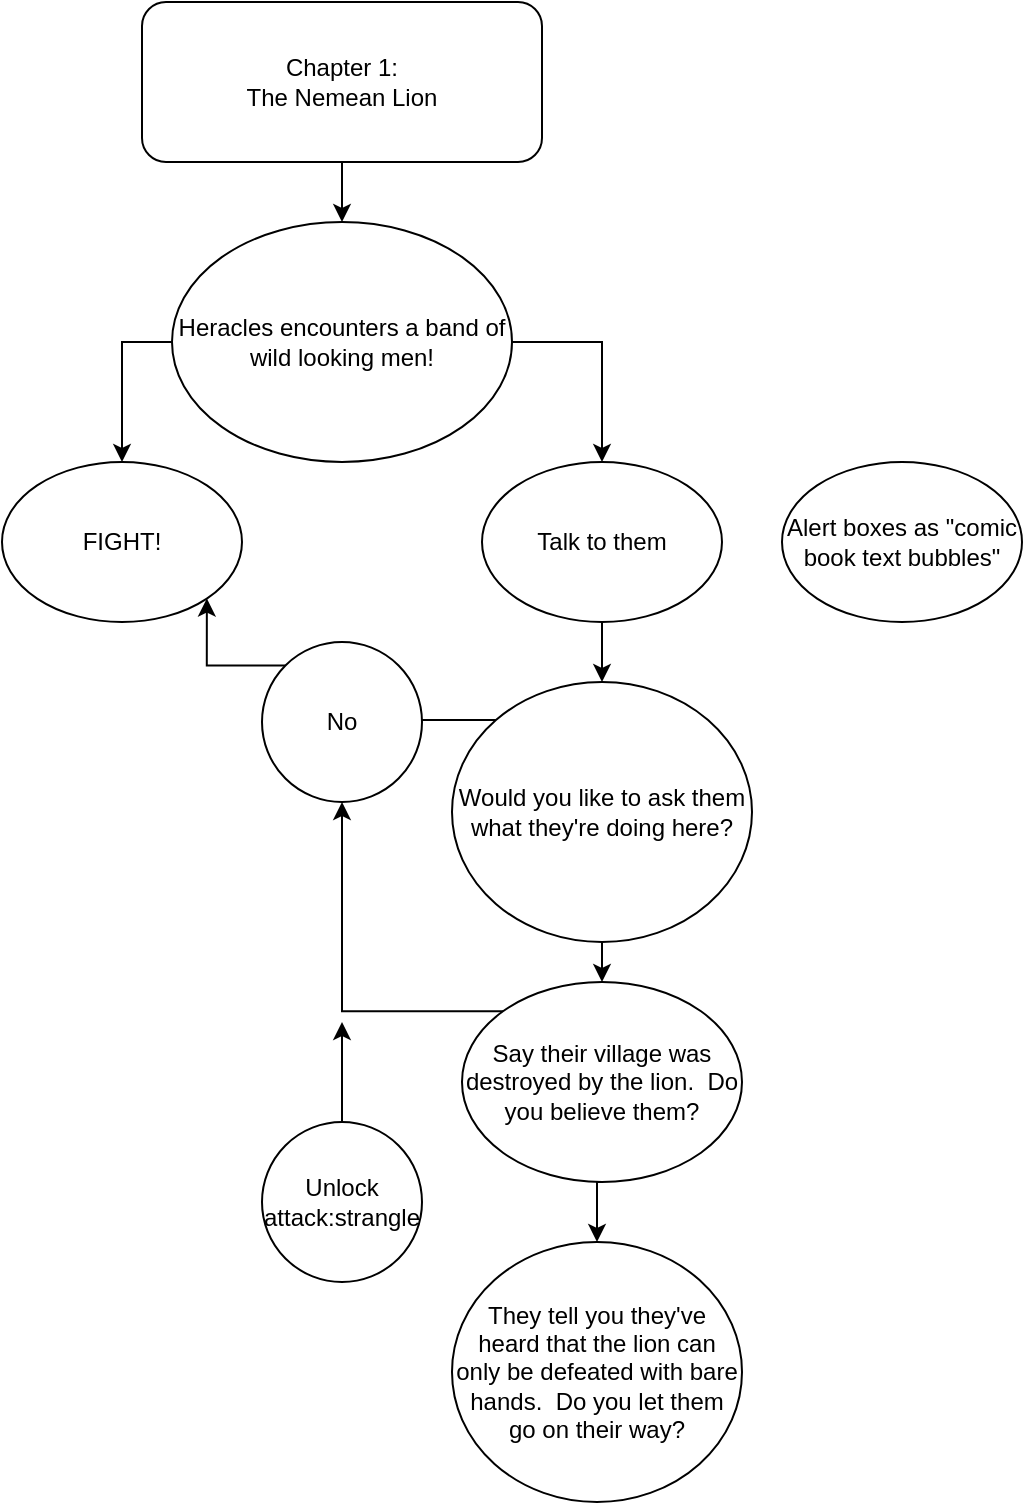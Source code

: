 <mxfile version="15.1.4" type="device"><diagram id="xruD6DCJtmpyPsk1E_74" name="Page-1"><mxGraphModel dx="782" dy="411" grid="1" gridSize="10" guides="1" tooltips="1" connect="1" arrows="1" fold="1" page="1" pageScale="1" pageWidth="850" pageHeight="1100" math="0" shadow="0"><root><mxCell id="0"/><mxCell id="1" parent="0"/><mxCell id="LHIRgGI2lpeROt6P3T2G-24" style="edgeStyle=orthogonalEdgeStyle;rounded=0;orthogonalLoop=1;jettySize=auto;html=1;exitX=0.5;exitY=1;exitDx=0;exitDy=0;" edge="1" parent="1" source="LHIRgGI2lpeROt6P3T2G-1" target="LHIRgGI2lpeROt6P3T2G-2"><mxGeometry relative="1" as="geometry"/></mxCell><mxCell id="LHIRgGI2lpeROt6P3T2G-1" value="Chapter 1:&lt;br&gt;The Nemean Lion" style="rounded=1;whiteSpace=wrap;html=1;" vertex="1" parent="1"><mxGeometry x="230" y="10" width="200" height="80" as="geometry"/></mxCell><mxCell id="LHIRgGI2lpeROt6P3T2G-26" style="edgeStyle=orthogonalEdgeStyle;rounded=0;orthogonalLoop=1;jettySize=auto;html=1;exitX=1;exitY=0.5;exitDx=0;exitDy=0;" edge="1" parent="1" source="LHIRgGI2lpeROt6P3T2G-2" target="LHIRgGI2lpeROt6P3T2G-5"><mxGeometry relative="1" as="geometry"/></mxCell><mxCell id="LHIRgGI2lpeROt6P3T2G-27" style="edgeStyle=orthogonalEdgeStyle;rounded=0;orthogonalLoop=1;jettySize=auto;html=1;exitX=0;exitY=0.5;exitDx=0;exitDy=0;" edge="1" parent="1" source="LHIRgGI2lpeROt6P3T2G-2" target="LHIRgGI2lpeROt6P3T2G-4"><mxGeometry relative="1" as="geometry"/></mxCell><mxCell id="LHIRgGI2lpeROt6P3T2G-2" value="Heracles encounters a band of wild looking men!" style="ellipse;whiteSpace=wrap;html=1;" vertex="1" parent="1"><mxGeometry x="245" y="120" width="170" height="120" as="geometry"/></mxCell><mxCell id="LHIRgGI2lpeROt6P3T2G-4" value="FIGHT!" style="ellipse;whiteSpace=wrap;html=1;" vertex="1" parent="1"><mxGeometry x="160" y="240" width="120" height="80" as="geometry"/></mxCell><mxCell id="LHIRgGI2lpeROt6P3T2G-12" style="edgeStyle=orthogonalEdgeStyle;rounded=0;orthogonalLoop=1;jettySize=auto;html=1;exitX=0.5;exitY=1;exitDx=0;exitDy=0;" edge="1" parent="1" source="LHIRgGI2lpeROt6P3T2G-5" target="LHIRgGI2lpeROt6P3T2G-7"><mxGeometry relative="1" as="geometry"/></mxCell><mxCell id="LHIRgGI2lpeROt6P3T2G-5" value="Talk to them" style="ellipse;whiteSpace=wrap;html=1;" vertex="1" parent="1"><mxGeometry x="400" y="240" width="120" height="80" as="geometry"/></mxCell><mxCell id="LHIRgGI2lpeROt6P3T2G-6" value="Alert boxes as &quot;comic book text bubbles&quot;" style="ellipse;whiteSpace=wrap;html=1;" vertex="1" parent="1"><mxGeometry x="550" y="240" width="120" height="80" as="geometry"/></mxCell><mxCell id="LHIRgGI2lpeROt6P3T2G-10" style="edgeStyle=orthogonalEdgeStyle;rounded=0;orthogonalLoop=1;jettySize=auto;html=1;exitX=0;exitY=0;exitDx=0;exitDy=0;" edge="1" parent="1" source="LHIRgGI2lpeROt6P3T2G-7" target="LHIRgGI2lpeROt6P3T2G-8"><mxGeometry relative="1" as="geometry"/></mxCell><mxCell id="LHIRgGI2lpeROt6P3T2G-17" style="edgeStyle=orthogonalEdgeStyle;rounded=0;orthogonalLoop=1;jettySize=auto;html=1;exitX=0.5;exitY=1;exitDx=0;exitDy=0;entryX=0.5;entryY=0;entryDx=0;entryDy=0;" edge="1" parent="1" source="LHIRgGI2lpeROt6P3T2G-7" target="LHIRgGI2lpeROt6P3T2G-13"><mxGeometry relative="1" as="geometry"/></mxCell><mxCell id="LHIRgGI2lpeROt6P3T2G-7" value="Would you like to ask them what they're doing here?" style="ellipse;whiteSpace=wrap;html=1;" vertex="1" parent="1"><mxGeometry x="385" y="350" width="150" height="130" as="geometry"/></mxCell><mxCell id="LHIRgGI2lpeROt6P3T2G-11" style="edgeStyle=orthogonalEdgeStyle;rounded=0;orthogonalLoop=1;jettySize=auto;html=1;exitX=0;exitY=0;exitDx=0;exitDy=0;entryX=1;entryY=1;entryDx=0;entryDy=0;" edge="1" parent="1" source="LHIRgGI2lpeROt6P3T2G-8" target="LHIRgGI2lpeROt6P3T2G-4"><mxGeometry relative="1" as="geometry"/></mxCell><mxCell id="LHIRgGI2lpeROt6P3T2G-8" value="No" style="ellipse;whiteSpace=wrap;html=1;aspect=fixed;" vertex="1" parent="1"><mxGeometry x="290" y="330" width="80" height="80" as="geometry"/></mxCell><mxCell id="LHIRgGI2lpeROt6P3T2G-16" style="edgeStyle=orthogonalEdgeStyle;rounded=0;orthogonalLoop=1;jettySize=auto;html=1;exitX=0;exitY=0;exitDx=0;exitDy=0;entryX=0.5;entryY=1;entryDx=0;entryDy=0;" edge="1" parent="1" source="LHIRgGI2lpeROt6P3T2G-13" target="LHIRgGI2lpeROt6P3T2G-8"><mxGeometry relative="1" as="geometry"/></mxCell><mxCell id="LHIRgGI2lpeROt6P3T2G-23" style="edgeStyle=orthogonalEdgeStyle;rounded=0;orthogonalLoop=1;jettySize=auto;html=1;exitX=0.5;exitY=1;exitDx=0;exitDy=0;entryX=0.5;entryY=0;entryDx=0;entryDy=0;" edge="1" parent="1" source="LHIRgGI2lpeROt6P3T2G-13" target="LHIRgGI2lpeROt6P3T2G-19"><mxGeometry relative="1" as="geometry"/></mxCell><mxCell id="LHIRgGI2lpeROt6P3T2G-13" value="Say their village was destroyed by the lion.&amp;nbsp; Do you believe them?" style="ellipse;whiteSpace=wrap;html=1;" vertex="1" parent="1"><mxGeometry x="390" y="500" width="140" height="100" as="geometry"/></mxCell><mxCell id="LHIRgGI2lpeROt6P3T2G-19" value="They tell you they've heard that the lion can only be defeated with bare hands.&amp;nbsp; Do you let them go on their way?" style="ellipse;whiteSpace=wrap;html=1;" vertex="1" parent="1"><mxGeometry x="385" y="630" width="145" height="130" as="geometry"/></mxCell><mxCell id="LHIRgGI2lpeROt6P3T2G-22" style="edgeStyle=orthogonalEdgeStyle;rounded=0;orthogonalLoop=1;jettySize=auto;html=1;exitX=0.5;exitY=0;exitDx=0;exitDy=0;" edge="1" parent="1" source="LHIRgGI2lpeROt6P3T2G-20"><mxGeometry relative="1" as="geometry"><mxPoint x="330" y="520" as="targetPoint"/></mxGeometry></mxCell><mxCell id="LHIRgGI2lpeROt6P3T2G-20" value="Unlock attack:strangle" style="ellipse;whiteSpace=wrap;html=1;aspect=fixed;" vertex="1" parent="1"><mxGeometry x="290" y="570" width="80" height="80" as="geometry"/></mxCell></root></mxGraphModel></diagram></mxfile>